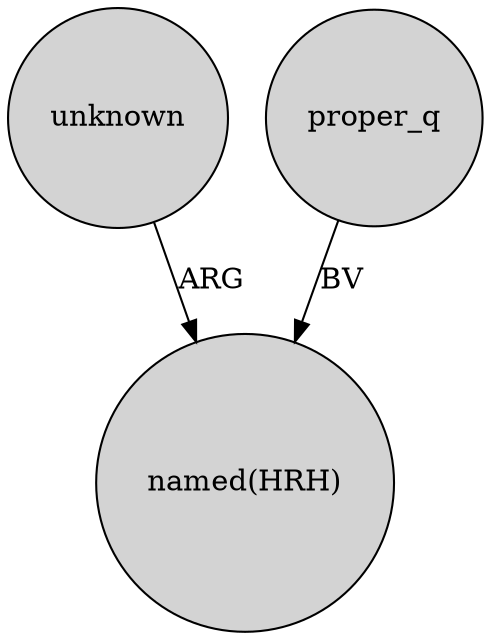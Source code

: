 digraph {
	node [shape=circle style=filled]
	unknown -> "named(HRH)" [label=ARG]
	proper_q -> "named(HRH)" [label=BV]
}
